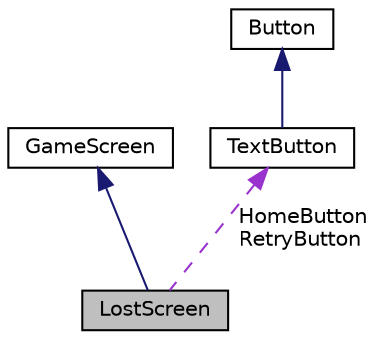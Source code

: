digraph "LostScreen"
{
 // LATEX_PDF_SIZE
  edge [fontname="Helvetica",fontsize="10",labelfontname="Helvetica",labelfontsize="10"];
  node [fontname="Helvetica",fontsize="10",shape=record];
  Node1 [label="LostScreen",height=0.2,width=0.4,color="black", fillcolor="grey75", style="filled", fontcolor="black",tooltip="Class for creating Lost screen."];
  Node2 -> Node1 [dir="back",color="midnightblue",fontsize="10",style="solid",fontname="Helvetica"];
  Node2 [label="GameScreen",height=0.2,width=0.4,color="black", fillcolor="white", style="filled",URL="$class_game_screen.html",tooltip="It's the base class for all Screen in the Game."];
  Node3 -> Node1 [dir="back",color="darkorchid3",fontsize="10",style="dashed",label=" HomeButton\nRetryButton" ,fontname="Helvetica"];
  Node3 [label="TextButton",height=0.2,width=0.4,color="black", fillcolor="white", style="filled",URL="$class_text_button.html",tooltip="class for button that diplays a text"];
  Node4 -> Node3 [dir="back",color="midnightblue",fontsize="10",style="solid",fontname="Helvetica"];
  Node4 [label="Button",height=0.2,width=0.4,color="black", fillcolor="white", style="filled",URL="$class_button.html",tooltip="base class for buttons"];
}
